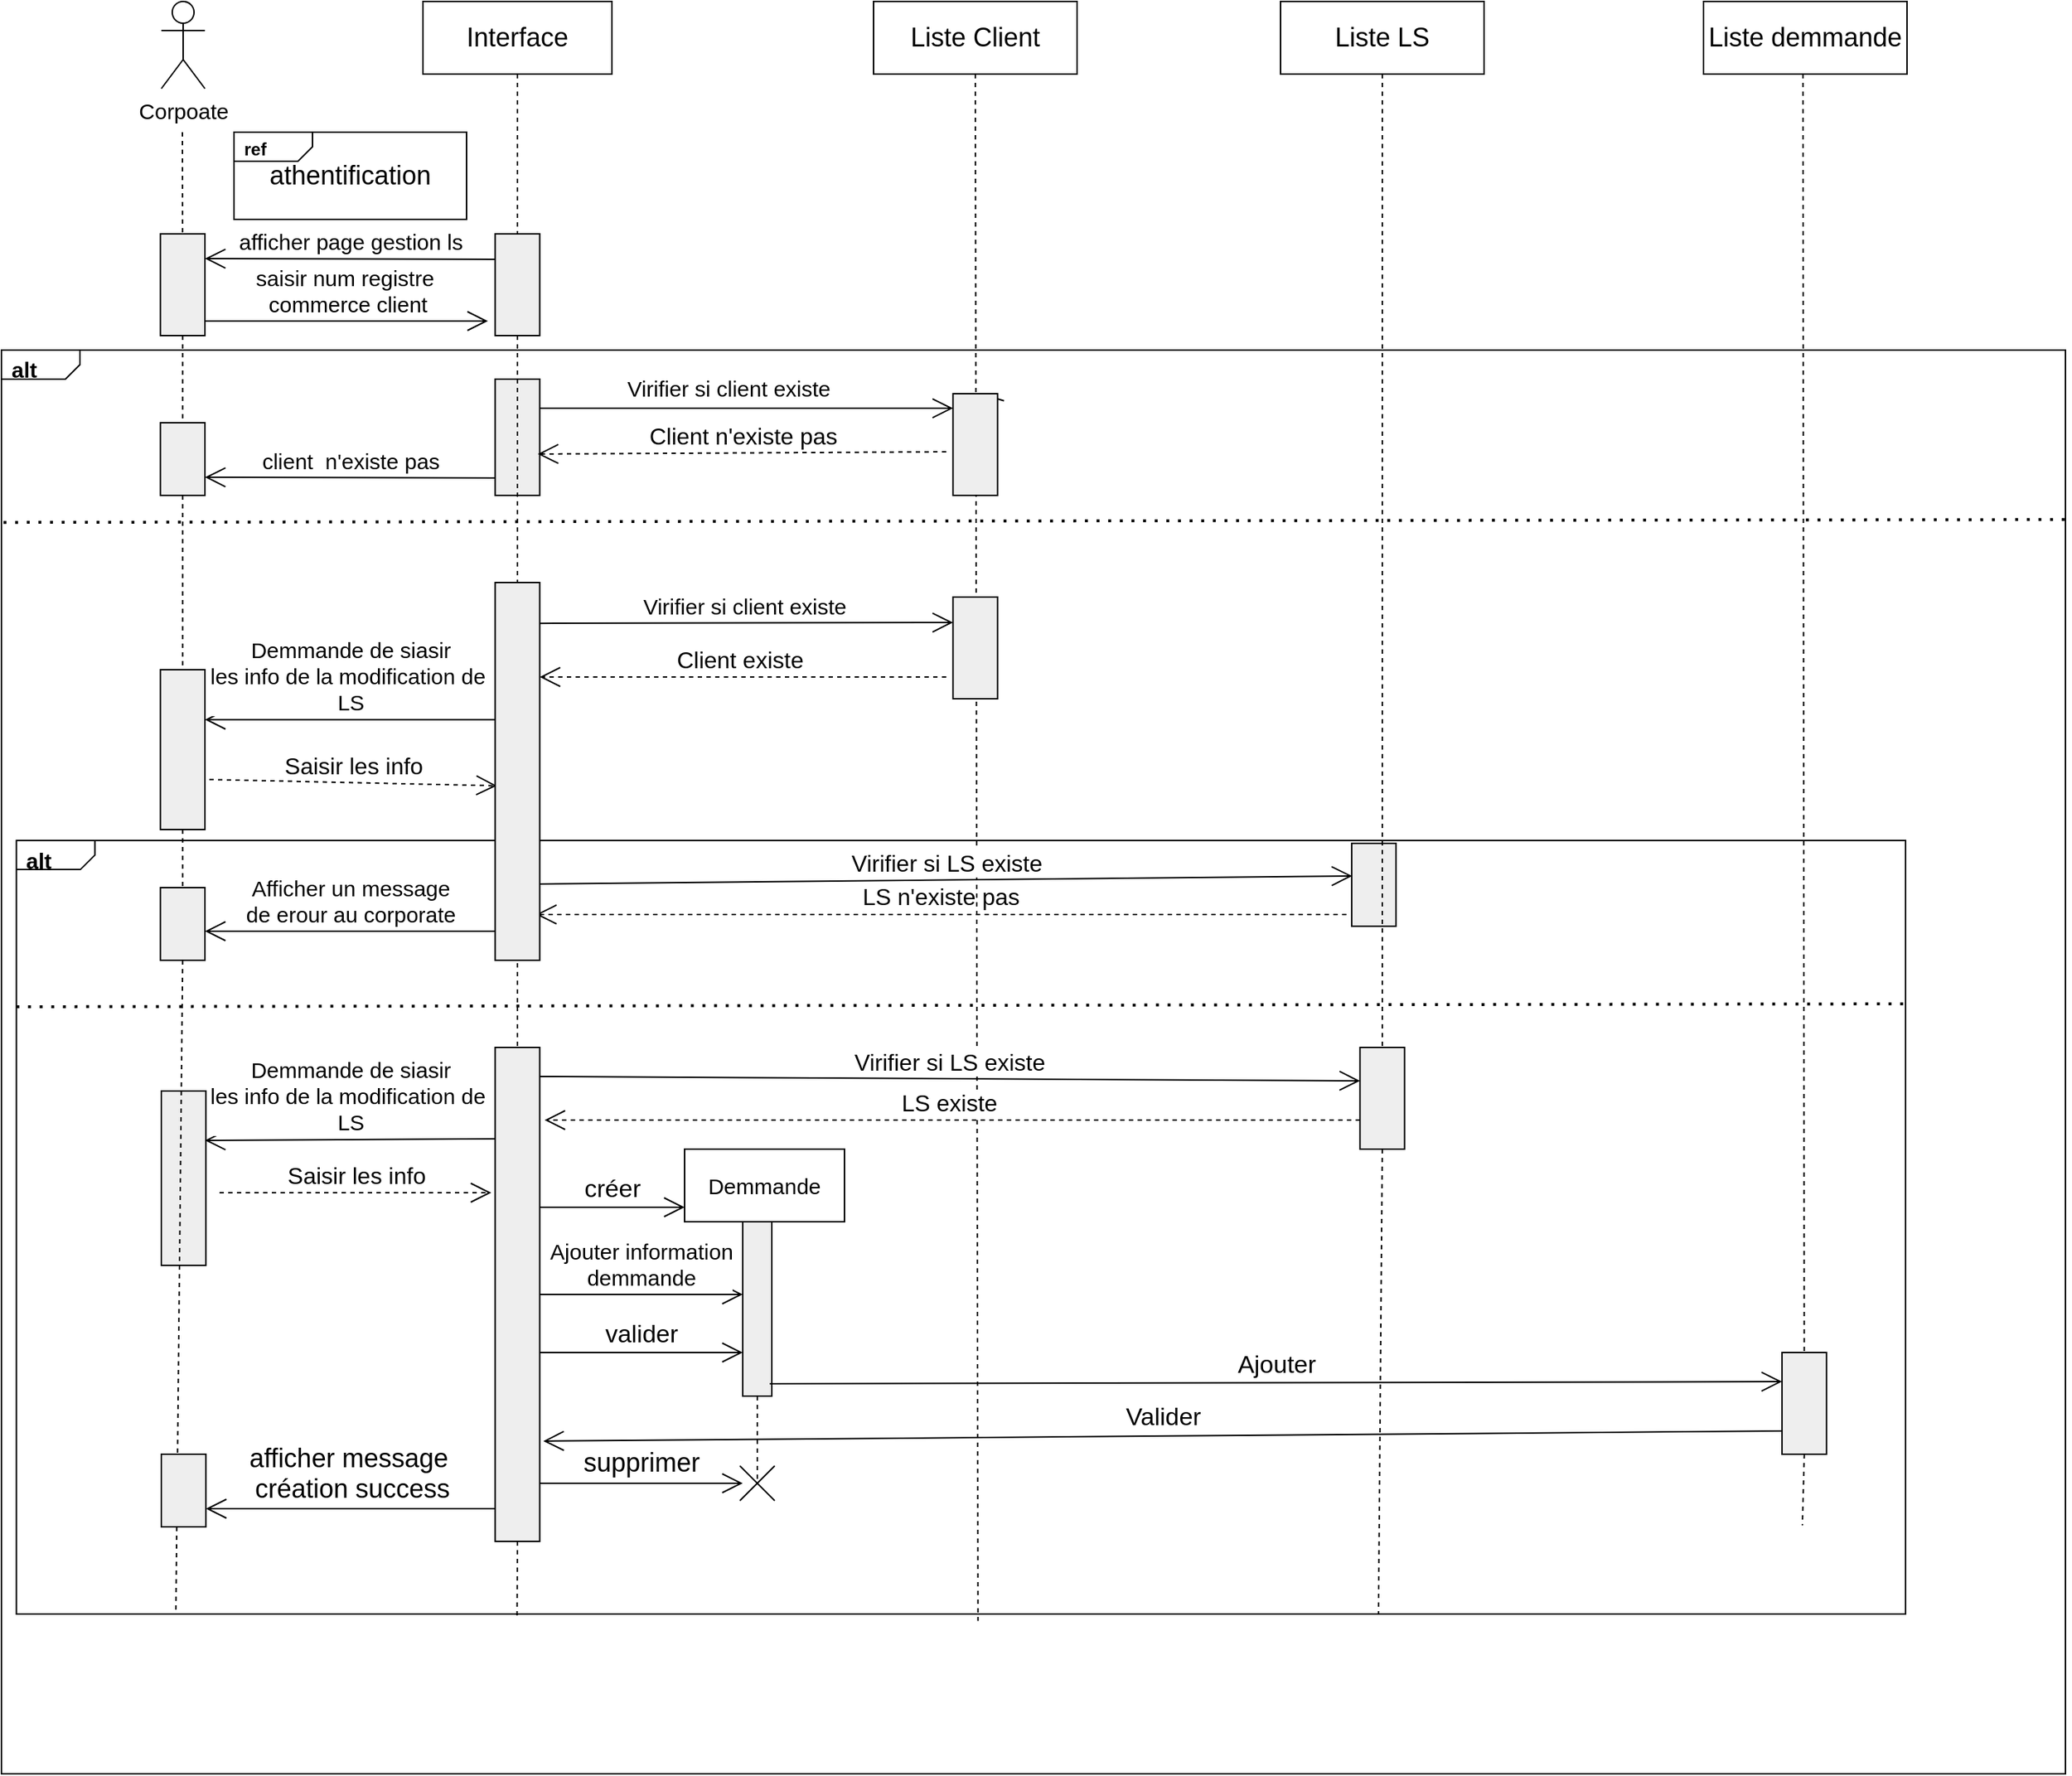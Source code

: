 <mxfile version="26.0.16">
  <diagram name="Page-1" id="MLrWZv1XILcuEfI6IXm7">
    <mxGraphModel dx="1400" dy="753" grid="1" gridSize="10" guides="1" tooltips="1" connect="1" arrows="1" fold="1" page="1" pageScale="1" pageWidth="827" pageHeight="1169" math="0" shadow="0">
      <root>
        <mxCell id="0" />
        <mxCell id="1" parent="0" />
        <mxCell id="jvlNy7uuzLirawUVMV1M-77" value="" style="html=1;shape=mxgraph.sysml.package;labelX=54.29;whiteSpace=wrap;align=center;" vertex="1" parent="1">
          <mxGeometry y="280" width="1420" height="980" as="geometry" />
        </mxCell>
        <mxCell id="jvlNy7uuzLirawUVMV1M-78" value="&lt;font style=&quot;font-size: 15px;&quot;&gt;alt&lt;/font&gt;" style="html=1;align=left;verticalAlign=top;labelPosition=left;verticalLabelPosition=top;labelBackgroundColor=none;spacingLeft=5;spacingTop=-2;fontStyle=1;" connectable="0" vertex="1" parent="jvlNy7uuzLirawUVMV1M-77">
          <mxGeometry as="geometry" />
        </mxCell>
        <mxCell id="jvlNy7uuzLirawUVMV1M-81" value="" style="html=1;shape=mxgraph.sysml.package;labelX=54.29;whiteSpace=wrap;align=center;" vertex="1" parent="jvlNy7uuzLirawUVMV1M-77">
          <mxGeometry x="10.29" y="337.55" width="1299.71" height="532.45" as="geometry" />
        </mxCell>
        <mxCell id="jvlNy7uuzLirawUVMV1M-82" value="&lt;font style=&quot;font-size: 15px;&quot;&gt;alt&lt;/font&gt;" style="html=1;align=left;verticalAlign=top;labelPosition=left;verticalLabelPosition=top;labelBackgroundColor=none;spacingLeft=5;spacingTop=-2;fontStyle=1;" connectable="0" vertex="1" parent="jvlNy7uuzLirawUVMV1M-81">
          <mxGeometry as="geometry" />
        </mxCell>
        <mxCell id="jvlNy7uuzLirawUVMV1M-44" value="&lt;font style=&quot;font-size: 16px;&quot;&gt;LS n&#39;existe pas&lt;/font&gt;" style="edgeStyle=none;html=1;endArrow=open;endSize=12;dashed=1;verticalAlign=bottom;rounded=0;" edge="1" parent="jvlNy7uuzLirawUVMV1M-81">
          <mxGeometry width="160" relative="1" as="geometry">
            <mxPoint x="915.013" y="50.899" as="sourcePoint" />
            <mxPoint x="357.483" y="50.899" as="targetPoint" />
          </mxGeometry>
        </mxCell>
        <mxCell id="jvlNy7uuzLirawUVMV1M-58" value="" style="shape=rect;fillColor=#eeeeee;html=1;" vertex="1" parent="jvlNy7uuzLirawUVMV1M-81">
          <mxGeometry x="99.71" y="172.45" width="30.65" height="120" as="geometry" />
        </mxCell>
        <mxCell id="jvlNy7uuzLirawUVMV1M-43" value="" style="shape=rect;fillColor=#eeeeee;html=1;" vertex="1" parent="jvlNy7uuzLirawUVMV1M-81">
          <mxGeometry x="918.661" y="2.0" width="30.46" height="57.048" as="geometry" />
        </mxCell>
        <mxCell id="jvlNy7uuzLirawUVMV1M-85" value="" style="endArrow=none;dashed=1;html=1;dashPattern=1 3;strokeWidth=2;rounded=0;exitX=0.001;exitY=0.121;exitDx=0;exitDy=0;exitPerimeter=0;" edge="1" parent="jvlNy7uuzLirawUVMV1M-81">
          <mxGeometry width="50" height="50" relative="1" as="geometry">
            <mxPoint y="114.45" as="sourcePoint" />
            <mxPoint x="1299.71" y="112.45" as="targetPoint" />
          </mxGeometry>
        </mxCell>
        <mxCell id="jvlNy7uuzLirawUVMV1M-2" value="" style="edgeStyle=none;html=1;dashed=1;endArrow=none;align=center;verticalAlign=bottom;exitX=0.5;exitY=1;rounded=0;" edge="1" source="jvlNy7uuzLirawUVMV1M-45" parent="1">
          <mxGeometry x="1" relative="1" as="geometry">
            <mxPoint x="120" y="1150" as="targetPoint" />
            <mxPoint x="124.5" y="130" as="sourcePoint" />
          </mxGeometry>
        </mxCell>
        <mxCell id="jvlNy7uuzLirawUVMV1M-3" value="&lt;font style=&quot;font-size: 15px;&quot;&gt;Corpoate&lt;/font&gt;" style="shape=umlActor;verticalLabelPosition=bottom;verticalAlign=top;html=1;outlineConnect=0;" vertex="1" parent="1">
          <mxGeometry x="110" y="40" width="30" height="60" as="geometry" />
        </mxCell>
        <mxCell id="jvlNy7uuzLirawUVMV1M-4" value="&lt;font style=&quot;font-size: 18px;&quot;&gt;Interface&lt;/font&gt;" style="shape=rect;html=1;whiteSpace=wrap;align=center;" vertex="1" parent="1">
          <mxGeometry x="290" y="40" width="130" height="50" as="geometry" />
        </mxCell>
        <mxCell id="jvlNy7uuzLirawUVMV1M-5" value="" style="edgeStyle=none;html=1;dashed=1;endArrow=none;align=center;verticalAlign=bottom;exitX=0.5;exitY=1;rounded=0;entryX=0.265;entryY=1.007;entryDx=0;entryDy=0;entryPerimeter=0;" edge="1" source="jvlNy7uuzLirawUVMV1M-51" parent="1" target="jvlNy7uuzLirawUVMV1M-81">
          <mxGeometry x="1" relative="1" as="geometry">
            <mxPoint x="350" y="1150" as="targetPoint" />
          </mxGeometry>
        </mxCell>
        <mxCell id="jvlNy7uuzLirawUVMV1M-6" value="&lt;font style=&quot;font-size: 18px;&quot;&gt;Liste Client&lt;/font&gt;" style="shape=rect;html=1;whiteSpace=wrap;align=center;" vertex="1" parent="1">
          <mxGeometry x="600" y="40" width="140" height="50" as="geometry" />
        </mxCell>
        <mxCell id="jvlNy7uuzLirawUVMV1M-7" value="" style="edgeStyle=none;html=1;dashed=1;endArrow=none;align=center;verticalAlign=bottom;exitX=0.5;exitY=1;rounded=0;entryX=0.509;entryY=1.009;entryDx=0;entryDy=0;entryPerimeter=0;" edge="1" source="jvlNy7uuzLirawUVMV1M-6" parent="1" target="jvlNy7uuzLirawUVMV1M-81">
          <mxGeometry x="1" relative="1" as="geometry">
            <mxPoint x="670" y="1121.882" as="targetPoint" />
          </mxGeometry>
        </mxCell>
        <mxCell id="jvlNy7uuzLirawUVMV1M-8" value="&lt;font style=&quot;font-size: 18px;&quot;&gt;Liste LS&lt;/font&gt;" style="shape=rect;html=1;whiteSpace=wrap;align=center;" vertex="1" parent="1">
          <mxGeometry x="880" y="40" width="140" height="50" as="geometry" />
        </mxCell>
        <mxCell id="jvlNy7uuzLirawUVMV1M-9" value="" style="edgeStyle=none;html=1;dashed=1;endArrow=none;align=center;verticalAlign=bottom;exitX=0.5;exitY=1;rounded=0;entryX=0.721;entryY=0.999;entryDx=0;entryDy=0;entryPerimeter=0;" edge="1" source="jvlNy7uuzLirawUVMV1M-55" parent="1" target="jvlNy7uuzLirawUVMV1M-81">
          <mxGeometry x="1" relative="1" as="geometry">
            <mxPoint x="950" y="1131.882" as="targetPoint" />
          </mxGeometry>
        </mxCell>
        <mxCell id="jvlNy7uuzLirawUVMV1M-10" value="&lt;font style=&quot;font-size: 18px;&quot;&gt;athentification&lt;/font&gt;" style="html=1;shape=mxgraph.sysml.package;labelX=54.29;whiteSpace=wrap;align=center;" vertex="1" parent="1">
          <mxGeometry x="160" y="130" width="160" height="60" as="geometry" />
        </mxCell>
        <mxCell id="jvlNy7uuzLirawUVMV1M-11" value="ref" style="html=1;align=left;verticalAlign=top;labelPosition=left;verticalLabelPosition=top;labelBackgroundColor=none;spacingLeft=5;spacingTop=-2;fontStyle=1;" connectable="0" vertex="1" parent="jvlNy7uuzLirawUVMV1M-10">
          <mxGeometry as="geometry" />
        </mxCell>
        <mxCell id="jvlNy7uuzLirawUVMV1M-13" value="" style="edgeStyle=none;html=1;dashed=1;endArrow=none;align=center;verticalAlign=bottom;exitX=0.5;exitY=1;rounded=0;" edge="1" parent="1" target="jvlNy7uuzLirawUVMV1M-12">
          <mxGeometry x="1" relative="1" as="geometry">
            <mxPoint x="124" y="730" as="targetPoint" />
            <mxPoint x="124.5" y="130" as="sourcePoint" />
          </mxGeometry>
        </mxCell>
        <mxCell id="jvlNy7uuzLirawUVMV1M-12" value="" style="shape=rect;fillColor=#eeeeee;html=1;" vertex="1" parent="1">
          <mxGeometry x="109.35" y="200" width="30.65" height="70" as="geometry" />
        </mxCell>
        <mxCell id="jvlNy7uuzLirawUVMV1M-15" value="" style="edgeStyle=none;html=1;dashed=1;endArrow=none;align=center;verticalAlign=bottom;exitX=0.5;exitY=1;rounded=0;" edge="1" parent="1" source="jvlNy7uuzLirawUVMV1M-4" target="jvlNy7uuzLirawUVMV1M-14">
          <mxGeometry x="1" relative="1" as="geometry">
            <mxPoint x="355" y="722" as="targetPoint" />
            <mxPoint x="355" y="90" as="sourcePoint" />
          </mxGeometry>
        </mxCell>
        <mxCell id="jvlNy7uuzLirawUVMV1M-14" value="" style="shape=rect;fillColor=#eeeeee;html=1;" vertex="1" parent="1">
          <mxGeometry x="339.67" y="200" width="30.65" height="70" as="geometry" />
        </mxCell>
        <mxCell id="jvlNy7uuzLirawUVMV1M-16" value="&lt;span style=&quot;font-size: 15px;&quot;&gt;afficher page gestion ls&lt;/span&gt;" style="edgeStyle=none;endArrow=open;verticalAlign=bottom;endSize=12;html=1;rounded=0;exitX=0;exitY=0.25;exitDx=0;exitDy=0;" edge="1" parent="1" source="jvlNy7uuzLirawUVMV1M-14">
          <mxGeometry relative="1" as="geometry">
            <mxPoint x="140" y="217" as="targetPoint" />
            <mxPoint x="340" y="210" as="sourcePoint" />
          </mxGeometry>
        </mxCell>
        <mxCell id="jvlNy7uuzLirawUVMV1M-17" value="&lt;span style=&quot;font-size: 15px;&quot;&gt;saisir num registre&amp;nbsp;&lt;/span&gt;&lt;div&gt;&lt;span style=&quot;font-size: 15px;&quot;&gt;commerce client&lt;/span&gt;&lt;/div&gt;" style="edgeStyle=none;endArrow=open;verticalAlign=bottom;endSize=12;html=1;rounded=0;entryX=0;entryY=0.25;entryDx=0;entryDy=0;" edge="1" parent="1">
          <mxGeometry relative="1" as="geometry">
            <mxPoint x="334.68" y="260" as="targetPoint" />
            <mxPoint x="140" y="260" as="sourcePoint" />
          </mxGeometry>
        </mxCell>
        <mxCell id="jvlNy7uuzLirawUVMV1M-23" value="&lt;span style=&quot;font-size: 15px;&quot;&gt;Virifier si client existe&lt;/span&gt;" style="edgeStyle=none;endArrow=open;verticalAlign=bottom;endSize=12;html=1;rounded=0;entryX=0;entryY=0.25;entryDx=0;entryDy=0;exitX=0.924;exitY=0.107;exitDx=0;exitDy=0;exitPerimeter=0;" edge="1" parent="1" source="jvlNy7uuzLirawUVMV1M-24">
          <mxGeometry x="1" y="175" relative="1" as="geometry">
            <mxPoint x="675" y="310" as="targetPoint" />
            <mxPoint x="363" y="309" as="sourcePoint" />
            <mxPoint x="-55" y="-120" as="offset" />
          </mxGeometry>
        </mxCell>
        <mxCell id="jvlNy7uuzLirawUVMV1M-25" value="" style="edgeStyle=none;endArrow=open;verticalAlign=bottom;endSize=12;html=1;rounded=0;entryX=0;entryY=0.143;entryDx=0;entryDy=0;exitX=0.957;exitY=0.25;exitDx=0;exitDy=0;exitPerimeter=0;entryPerimeter=0;" edge="1" parent="1" source="jvlNy7uuzLirawUVMV1M-26" target="jvlNy7uuzLirawUVMV1M-24">
          <mxGeometry relative="1" as="geometry">
            <mxPoint x="675" y="310" as="targetPoint" />
            <mxPoint x="363" y="309" as="sourcePoint" />
          </mxGeometry>
        </mxCell>
        <mxCell id="jvlNy7uuzLirawUVMV1M-24" value="" style="shape=rect;fillColor=#eeeeee;html=1;" vertex="1" parent="1">
          <mxGeometry x="654.67" y="310" width="30.65" height="70" as="geometry" />
        </mxCell>
        <mxCell id="jvlNy7uuzLirawUVMV1M-26" value="" style="shape=rect;fillColor=#eeeeee;html=1;" vertex="1" parent="1">
          <mxGeometry x="339.67" y="300" width="30.65" height="80" as="geometry" />
        </mxCell>
        <mxCell id="jvlNy7uuzLirawUVMV1M-28" value="" style="shape=rect;fillColor=#eeeeee;html=1;" vertex="1" parent="1">
          <mxGeometry x="109.35" y="330" width="30.65" height="50" as="geometry" />
        </mxCell>
        <mxCell id="jvlNy7uuzLirawUVMV1M-30" value="&lt;span style=&quot;font-size: 15px;&quot;&gt;client&amp;nbsp; n&#39;existe pas&lt;/span&gt;" style="edgeStyle=none;endArrow=open;verticalAlign=bottom;endSize=12;html=1;rounded=0;entryX=1;entryY=0.75;entryDx=0;entryDy=0;" edge="1" parent="1" target="jvlNy7uuzLirawUVMV1M-28">
          <mxGeometry relative="1" as="geometry">
            <mxPoint x="70" y="350" as="targetPoint" />
            <mxPoint x="340" y="368" as="sourcePoint" />
          </mxGeometry>
        </mxCell>
        <mxCell id="jvlNy7uuzLirawUVMV1M-31" value="&lt;font style=&quot;font-size: 16px;&quot;&gt;Client n&#39;existe pas&lt;/font&gt;" style="edgeStyle=none;html=1;endArrow=open;endSize=12;dashed=1;verticalAlign=bottom;rounded=0;entryX=0.957;entryY=0.644;entryDx=0;entryDy=0;entryPerimeter=0;" edge="1" parent="1" target="jvlNy7uuzLirawUVMV1M-26">
          <mxGeometry width="160" relative="1" as="geometry">
            <mxPoint x="650" y="350" as="sourcePoint" />
            <mxPoint x="330" y="500" as="targetPoint" />
          </mxGeometry>
        </mxCell>
        <mxCell id="jvlNy7uuzLirawUVMV1M-33" value="&lt;font style=&quot;font-size: 15px;&quot;&gt;Virifier si client existe&lt;/font&gt;" style="edgeStyle=none;endArrow=open;verticalAlign=bottom;endSize=12;html=1;rounded=0;entryX=0;entryY=0.25;entryDx=0;entryDy=0;exitX=0.892;exitY=0.108;exitDx=0;exitDy=0;exitPerimeter=0;" edge="1" source="jvlNy7uuzLirawUVMV1M-32" target="jvlNy7uuzLirawUVMV1M-35" parent="1">
          <mxGeometry relative="1" as="geometry">
            <mxPoint x="675" y="450" as="targetPoint" />
            <mxPoint x="363" y="449" as="sourcePoint" />
          </mxGeometry>
        </mxCell>
        <mxCell id="jvlNy7uuzLirawUVMV1M-34" value="&lt;font style=&quot;font-size: 16px;&quot;&gt;Client existe&amp;nbsp;&lt;/font&gt;" style="edgeStyle=none;html=1;endArrow=open;endSize=12;dashed=1;verticalAlign=bottom;rounded=0;entryX=1;entryY=0.25;entryDx=0;entryDy=0;" edge="1" target="jvlNy7uuzLirawUVMV1M-32" parent="1">
          <mxGeometry width="160" relative="1" as="geometry">
            <mxPoint x="650" y="505" as="sourcePoint" />
            <mxPoint x="330" y="640" as="targetPoint" />
          </mxGeometry>
        </mxCell>
        <mxCell id="jvlNy7uuzLirawUVMV1M-35" value="" style="shape=rect;fillColor=#eeeeee;html=1;" vertex="1" parent="1">
          <mxGeometry x="654.67" y="450" width="30.65" height="70" as="geometry" />
        </mxCell>
        <mxCell id="jvlNy7uuzLirawUVMV1M-36" value="&lt;div style=&quot;text-align: center;&quot;&gt;&lt;br&gt;&lt;/div&gt;" style="text;whiteSpace=wrap;html=1;" vertex="1" parent="1">
          <mxGeometry x="440" y="430" width="170" height="40" as="geometry" />
        </mxCell>
        <mxCell id="jvlNy7uuzLirawUVMV1M-38" value="" style="edgeStyle=none;html=1;dashed=1;endArrow=none;align=center;verticalAlign=bottom;exitX=0.5;exitY=1;rounded=0;" edge="1" parent="1" source="jvlNy7uuzLirawUVMV1M-28" target="jvlNy7uuzLirawUVMV1M-37">
          <mxGeometry x="1" relative="1" as="geometry">
            <mxPoint x="124" y="730" as="targetPoint" />
            <mxPoint x="125" y="380" as="sourcePoint" />
          </mxGeometry>
        </mxCell>
        <mxCell id="jvlNy7uuzLirawUVMV1M-37" value="" style="shape=rect;fillColor=#eeeeee;html=1;" vertex="1" parent="1">
          <mxGeometry x="109.35" y="500" width="30.65" height="110" as="geometry" />
        </mxCell>
        <mxCell id="jvlNy7uuzLirawUVMV1M-39" value="&lt;span style=&quot;font-size: 15px;&quot;&gt;Demmande de siasir&lt;/span&gt;&lt;div&gt;&lt;span style=&quot;font-size: 15px;&quot;&gt;les info de la modification de&amp;nbsp;&lt;/span&gt;&lt;/div&gt;&lt;div&gt;&lt;span style=&quot;font-size: 15px;&quot;&gt;LS&lt;/span&gt;&lt;/div&gt;" style="edgeStyle=none;endArrow=open;verticalAlign=bottom;endSize=12;html=1;rounded=0;entryX=1;entryY=0.75;entryDx=0;entryDy=0;" edge="1" parent="1">
          <mxGeometry relative="1" as="geometry">
            <mxPoint x="140" y="534.38" as="targetPoint" />
            <mxPoint x="340" y="534.38" as="sourcePoint" />
          </mxGeometry>
        </mxCell>
        <mxCell id="jvlNy7uuzLirawUVMV1M-40" value="&lt;font style=&quot;font-size: 16px;&quot;&gt;Saisir les info&lt;/font&gt;" style="edgeStyle=none;html=1;endArrow=open;endSize=12;dashed=1;verticalAlign=bottom;rounded=0;entryX=0.037;entryY=0.538;entryDx=0;entryDy=0;exitX=1.098;exitY=0.687;exitDx=0;exitDy=0;exitPerimeter=0;entryPerimeter=0;" edge="1" parent="1" source="jvlNy7uuzLirawUVMV1M-37" target="jvlNy7uuzLirawUVMV1M-32">
          <mxGeometry width="160" relative="1" as="geometry">
            <mxPoint x="414" y="640" as="sourcePoint" />
            <mxPoint x="133" y="642" as="targetPoint" />
          </mxGeometry>
        </mxCell>
        <mxCell id="jvlNy7uuzLirawUVMV1M-42" value="&lt;font style=&quot;font-size: 16px;&quot;&gt;Virifier si LS existe&lt;/font&gt;" style="edgeStyle=none;endArrow=open;verticalAlign=bottom;endSize=12;html=1;rounded=0;entryX=0.011;entryY=0.393;entryDx=0;entryDy=0;exitX=1;exitY=0.798;exitDx=0;exitDy=0;exitPerimeter=0;entryPerimeter=0;" edge="1" parent="1" source="jvlNy7uuzLirawUVMV1M-32" target="jvlNy7uuzLirawUVMV1M-43">
          <mxGeometry relative="1" as="geometry">
            <mxPoint x="656.32" y="610" as="targetPoint" />
            <mxPoint x="370.32" y="610" as="sourcePoint" />
          </mxGeometry>
        </mxCell>
        <mxCell id="jvlNy7uuzLirawUVMV1M-46" value="" style="edgeStyle=none;html=1;dashed=1;endArrow=none;align=center;verticalAlign=bottom;exitX=0.5;exitY=1;rounded=0;" edge="1" parent="1" source="jvlNy7uuzLirawUVMV1M-37" target="jvlNy7uuzLirawUVMV1M-45">
          <mxGeometry x="1" relative="1" as="geometry">
            <mxPoint x="124" y="730" as="targetPoint" />
            <mxPoint x="125" y="620" as="sourcePoint" />
          </mxGeometry>
        </mxCell>
        <mxCell id="jvlNy7uuzLirawUVMV1M-45" value="" style="shape=rect;fillColor=#eeeeee;html=1;" vertex="1" parent="1">
          <mxGeometry x="109.35" y="650" width="30.65" height="50" as="geometry" />
        </mxCell>
        <mxCell id="jvlNy7uuzLirawUVMV1M-47" value="&lt;span style=&quot;font-size: 15px;&quot;&gt;Afficher un message&lt;/span&gt;&lt;div&gt;&lt;span style=&quot;font-size: 15px;&quot;&gt;de erour au corporate&lt;/span&gt;&lt;/div&gt;" style="edgeStyle=none;endArrow=open;verticalAlign=bottom;endSize=12;html=1;rounded=0;entryX=1;entryY=0.75;entryDx=0;entryDy=0;" edge="1" parent="1">
          <mxGeometry relative="1" as="geometry">
            <mxPoint x="140" y="680" as="targetPoint" />
            <mxPoint x="340" y="680" as="sourcePoint" />
          </mxGeometry>
        </mxCell>
        <mxCell id="jvlNy7uuzLirawUVMV1M-52" value="" style="edgeStyle=none;html=1;dashed=1;endArrow=none;align=center;verticalAlign=bottom;exitX=0.5;exitY=1;rounded=0;" edge="1" parent="1" source="jvlNy7uuzLirawUVMV1M-14" target="jvlNy7uuzLirawUVMV1M-51">
          <mxGeometry x="1" relative="1" as="geometry">
            <mxPoint x="350" y="1120" as="targetPoint" />
            <mxPoint x="355" y="270" as="sourcePoint" />
          </mxGeometry>
        </mxCell>
        <mxCell id="jvlNy7uuzLirawUVMV1M-51" value="" style="shape=rect;fillColor=#eeeeee;html=1;" vertex="1" parent="1">
          <mxGeometry x="339.67" y="760" width="30.65" height="340" as="geometry" />
        </mxCell>
        <mxCell id="jvlNy7uuzLirawUVMV1M-32" value="" style="shape=rect;fillColor=#eeeeee;html=1;" vertex="1" parent="1">
          <mxGeometry x="339.67" y="440" width="30.65" height="260" as="geometry" />
        </mxCell>
        <mxCell id="jvlNy7uuzLirawUVMV1M-53" value="&lt;font style=&quot;font-size: 16px;&quot;&gt;Virifier si LS existe&lt;/font&gt;" style="edgeStyle=none;endArrow=open;verticalAlign=bottom;endSize=12;html=1;rounded=0;entryX=0.011;entryY=0.393;entryDx=0;entryDy=0;exitX=0.957;exitY=0.25;exitDx=0;exitDy=0;exitPerimeter=0;entryPerimeter=0;" edge="1" parent="1">
          <mxGeometry relative="1" as="geometry">
            <mxPoint x="934.67" y="783" as="targetPoint" />
            <mxPoint x="369.99" y="780" as="sourcePoint" />
          </mxGeometry>
        </mxCell>
        <mxCell id="jvlNy7uuzLirawUVMV1M-54" value="&lt;font style=&quot;font-size: 16px;&quot;&gt;LS existe&amp;nbsp;&lt;/font&gt;" style="edgeStyle=none;html=1;endArrow=open;endSize=12;dashed=1;verticalAlign=bottom;rounded=0;" edge="1" parent="1">
          <mxGeometry width="160" relative="1" as="geometry">
            <mxPoint x="934.67" y="810" as="sourcePoint" />
            <mxPoint x="373.67" y="810" as="targetPoint" />
          </mxGeometry>
        </mxCell>
        <mxCell id="jvlNy7uuzLirawUVMV1M-56" value="" style="edgeStyle=none;html=1;dashed=1;endArrow=none;align=center;verticalAlign=bottom;exitX=0.5;exitY=1;rounded=0;" edge="1" parent="1" source="jvlNy7uuzLirawUVMV1M-8" target="jvlNy7uuzLirawUVMV1M-55">
          <mxGeometry x="1" relative="1" as="geometry">
            <mxPoint x="950" y="1131.882" as="targetPoint" />
            <mxPoint x="950" y="90" as="sourcePoint" />
          </mxGeometry>
        </mxCell>
        <mxCell id="jvlNy7uuzLirawUVMV1M-55" value="" style="shape=rect;fillColor=#eeeeee;html=1;" vertex="1" parent="1">
          <mxGeometry x="934.67" y="760" width="30.65" height="70" as="geometry" />
        </mxCell>
        <mxCell id="jvlNy7uuzLirawUVMV1M-57" value="&lt;span style=&quot;font-size: 15px;&quot;&gt;Demmande de siasir&lt;/span&gt;&lt;div&gt;&lt;span style=&quot;font-size: 15px;&quot;&gt;les info de la modification de&amp;nbsp;&lt;/span&gt;&lt;/div&gt;&lt;div&gt;&lt;span style=&quot;font-size: 15px;&quot;&gt;LS&lt;/span&gt;&lt;/div&gt;" style="edgeStyle=none;endArrow=open;verticalAlign=bottom;endSize=12;html=1;rounded=0;exitX=0.002;exitY=0.185;exitDx=0;exitDy=0;exitPerimeter=0;" edge="1" parent="1" source="jvlNy7uuzLirawUVMV1M-51">
          <mxGeometry relative="1" as="geometry">
            <mxPoint x="140" y="824" as="targetPoint" />
            <mxPoint x="330.65" y="824.38" as="sourcePoint" />
          </mxGeometry>
        </mxCell>
        <mxCell id="jvlNy7uuzLirawUVMV1M-59" value="&lt;font style=&quot;font-size: 16px;&quot;&gt;Saisir les info&lt;/font&gt;" style="edgeStyle=none;html=1;endArrow=open;endSize=12;dashed=1;verticalAlign=bottom;rounded=0;" edge="1" parent="1">
          <mxGeometry width="160" relative="1" as="geometry">
            <mxPoint x="150" y="860" as="sourcePoint" />
            <mxPoint x="337" y="860" as="targetPoint" />
          </mxGeometry>
        </mxCell>
        <mxCell id="jvlNy7uuzLirawUVMV1M-60" value="&lt;font style=&quot;font-size: 18px;&quot;&gt;Liste demmande&lt;/font&gt;" style="shape=rect;html=1;whiteSpace=wrap;align=center;" vertex="1" parent="1">
          <mxGeometry x="1171" y="40" width="140" height="50" as="geometry" />
        </mxCell>
        <mxCell id="jvlNy7uuzLirawUVMV1M-61" value="" style="edgeStyle=none;html=1;dashed=1;endArrow=none;align=center;verticalAlign=bottom;exitX=0.5;exitY=1;rounded=0;" edge="1" parent="1" source="jvlNy7uuzLirawUVMV1M-70">
          <mxGeometry x="1" relative="1" as="geometry">
            <mxPoint x="1239" y="1089" as="targetPoint" />
            <mxPoint x="1239.41" y="90" as="sourcePoint" />
          </mxGeometry>
        </mxCell>
        <mxCell id="jvlNy7uuzLirawUVMV1M-62" value="&lt;font style=&quot;font-size: 15px;&quot;&gt;Demmande&lt;/font&gt;" style="shape=rect;html=1;whiteSpace=wrap;align=center;" vertex="1" parent="1">
          <mxGeometry x="470" y="830" width="110" height="50" as="geometry" />
        </mxCell>
        <mxCell id="jvlNy7uuzLirawUVMV1M-63" value="" style="shape=rect;fillColor=#eeeeee;html=1;" vertex="1" parent="1">
          <mxGeometry x="510" y="880" width="20" height="120" as="geometry" />
        </mxCell>
        <mxCell id="jvlNy7uuzLirawUVMV1M-64" value="" style="edgeStyle=none;endArrow=sysMLx;endSize=22;dashed=1;html=1;rounded=0;exitX=0.5;exitY=1;exitDx=0;exitDy=0;" edge="1" parent="1" source="jvlNy7uuzLirawUVMV1M-63">
          <mxGeometry relative="1" as="geometry">
            <mxPoint x="520" y="1060" as="targetPoint" />
            <mxPoint x="631.325" y="1116.419" as="sourcePoint" />
          </mxGeometry>
        </mxCell>
        <mxCell id="jvlNy7uuzLirawUVMV1M-65" value="&lt;font style=&quot;font-size: 17px;&quot;&gt;créer&lt;/font&gt;" style="edgeStyle=none;endArrow=open;verticalAlign=bottom;endSize=12;html=1;rounded=0;" edge="1" parent="1">
          <mxGeometry relative="1" as="geometry">
            <mxPoint x="470" y="870" as="targetPoint" />
            <mxPoint x="370.32" y="870" as="sourcePoint" />
          </mxGeometry>
        </mxCell>
        <mxCell id="jvlNy7uuzLirawUVMV1M-68" value="&lt;font style=&quot;font-size: 15px;&quot;&gt;Ajouter information&lt;/font&gt;&lt;div&gt;&lt;font style=&quot;font-size: 15px;&quot;&gt;demmande&lt;/font&gt;&lt;/div&gt;" style="edgeStyle=none;endArrow=open;verticalAlign=bottom;endSize=12;html=1;rounded=0;exitX=1.022;exitY=0.136;exitDx=0;exitDy=0;exitPerimeter=0;" edge="1" parent="1">
          <mxGeometry relative="1" as="geometry">
            <mxPoint x="510" y="930" as="targetPoint" />
            <mxPoint x="370" y="930" as="sourcePoint" />
          </mxGeometry>
        </mxCell>
        <mxCell id="jvlNy7uuzLirawUVMV1M-69" value="&lt;font style=&quot;font-size: 17px;&quot;&gt;valider&lt;/font&gt;" style="edgeStyle=none;endArrow=open;verticalAlign=bottom;endSize=12;html=1;rounded=0;" edge="1" parent="1">
          <mxGeometry relative="1" as="geometry">
            <mxPoint x="510" y="970" as="targetPoint" />
            <mxPoint x="370.32" y="969.996" as="sourcePoint" />
          </mxGeometry>
        </mxCell>
        <mxCell id="jvlNy7uuzLirawUVMV1M-71" value="" style="edgeStyle=none;html=1;dashed=1;endArrow=none;align=center;verticalAlign=bottom;exitX=0.5;exitY=1;rounded=0;" edge="1" parent="1" target="jvlNy7uuzLirawUVMV1M-70">
          <mxGeometry x="1" relative="1" as="geometry">
            <mxPoint x="1239" y="1089" as="targetPoint" />
            <mxPoint x="1239.41" y="90" as="sourcePoint" />
          </mxGeometry>
        </mxCell>
        <mxCell id="jvlNy7uuzLirawUVMV1M-70" value="" style="shape=rect;fillColor=#eeeeee;html=1;" vertex="1" parent="1">
          <mxGeometry x="1225" y="970" width="30.65" height="70" as="geometry" />
        </mxCell>
        <mxCell id="jvlNy7uuzLirawUVMV1M-72" value="&lt;font style=&quot;font-size: 17px;&quot;&gt;Ajouter&lt;/font&gt;" style="edgeStyle=none;endArrow=open;verticalAlign=bottom;endSize=12;html=1;rounded=0;exitX=0.927;exitY=0.929;exitDx=0;exitDy=0;exitPerimeter=0;entryX=0;entryY=0.286;entryDx=0;entryDy=0;entryPerimeter=0;" edge="1" parent="1" source="jvlNy7uuzLirawUVMV1M-63" target="jvlNy7uuzLirawUVMV1M-70">
          <mxGeometry relative="1" as="geometry">
            <mxPoint x="990" y="989.33" as="targetPoint" />
            <mxPoint x="530" y="989.33" as="sourcePoint" />
          </mxGeometry>
        </mxCell>
        <mxCell id="jvlNy7uuzLirawUVMV1M-73" value="&lt;font style=&quot;font-size: 17px;&quot;&gt;Valider&lt;/font&gt;" style="edgeStyle=none;endArrow=open;verticalAlign=bottom;endSize=12;html=1;rounded=0;exitX=0.182;exitY=0.879;exitDx=0;exitDy=0;exitPerimeter=0;entryX=1.081;entryY=0.797;entryDx=0;entryDy=0;entryPerimeter=0;" edge="1" parent="1" target="jvlNy7uuzLirawUVMV1M-51">
          <mxGeometry relative="1" as="geometry">
            <mxPoint x="372" y="1030" as="targetPoint" />
            <mxPoint x="1225" y="1024" as="sourcePoint" />
          </mxGeometry>
        </mxCell>
        <mxCell id="jvlNy7uuzLirawUVMV1M-74" value="&lt;font style=&quot;font-size: 18px;&quot;&gt;supprimer&lt;/font&gt;" style="edgeStyle=none;endArrow=open;verticalAlign=bottom;endSize=12;html=1;rounded=0;" edge="1" parent="1">
          <mxGeometry relative="1" as="geometry">
            <mxPoint x="510" y="1060" as="targetPoint" />
            <mxPoint x="370.32" y="1060" as="sourcePoint" />
          </mxGeometry>
        </mxCell>
        <mxCell id="jvlNy7uuzLirawUVMV1M-75" value="&lt;font style=&quot;font-size: 18px;&quot;&gt;afficher message&amp;nbsp;&lt;/font&gt;&lt;div&gt;&lt;font style=&quot;font-size: 18px;&quot;&gt;création success&lt;/font&gt;&lt;/div&gt;" style="edgeStyle=none;endArrow=open;verticalAlign=bottom;endSize=12;html=1;rounded=0;entryX=1;entryY=0.75;entryDx=0;entryDy=0;exitX=0.011;exitY=0.934;exitDx=0;exitDy=0;exitPerimeter=0;" edge="1" parent="1" source="jvlNy7uuzLirawUVMV1M-51" target="jvlNy7uuzLirawUVMV1M-76">
          <mxGeometry relative="1" as="geometry">
            <mxPoint x="114.67" y="1090" as="targetPoint" />
            <mxPoint x="330" y="1078" as="sourcePoint" />
          </mxGeometry>
        </mxCell>
        <mxCell id="jvlNy7uuzLirawUVMV1M-76" value="" style="shape=rect;fillColor=#eeeeee;html=1;" vertex="1" parent="1">
          <mxGeometry x="110" y="1040" width="30.65" height="50" as="geometry" />
        </mxCell>
        <mxCell id="jvlNy7uuzLirawUVMV1M-79" value="" style="edgeStyle=none;html=1;dashed=1;endArrow=none;align=center;verticalAlign=bottom;exitX=0.5;exitY=1;rounded=0;" edge="1" parent="1" source="jvlNy7uuzLirawUVMV1M-12" target="jvlNy7uuzLirawUVMV1M-28">
          <mxGeometry x="1" relative="1" as="geometry">
            <mxPoint x="125" y="330" as="targetPoint" />
            <mxPoint x="125" y="270" as="sourcePoint" />
          </mxGeometry>
        </mxCell>
        <mxCell id="jvlNy7uuzLirawUVMV1M-80" value="" style="endArrow=none;dashed=1;html=1;dashPattern=1 3;strokeWidth=2;rounded=0;exitX=0.001;exitY=0.121;exitDx=0;exitDy=0;exitPerimeter=0;entryX=1.001;entryY=0.119;entryDx=0;entryDy=0;entryPerimeter=0;" edge="1" parent="1" source="jvlNy7uuzLirawUVMV1M-77" target="jvlNy7uuzLirawUVMV1M-77">
          <mxGeometry width="50" height="50" relative="1" as="geometry">
            <mxPoint x="710" y="650" as="sourcePoint" />
            <mxPoint x="1370" y="395" as="targetPoint" />
          </mxGeometry>
        </mxCell>
      </root>
    </mxGraphModel>
  </diagram>
</mxfile>
